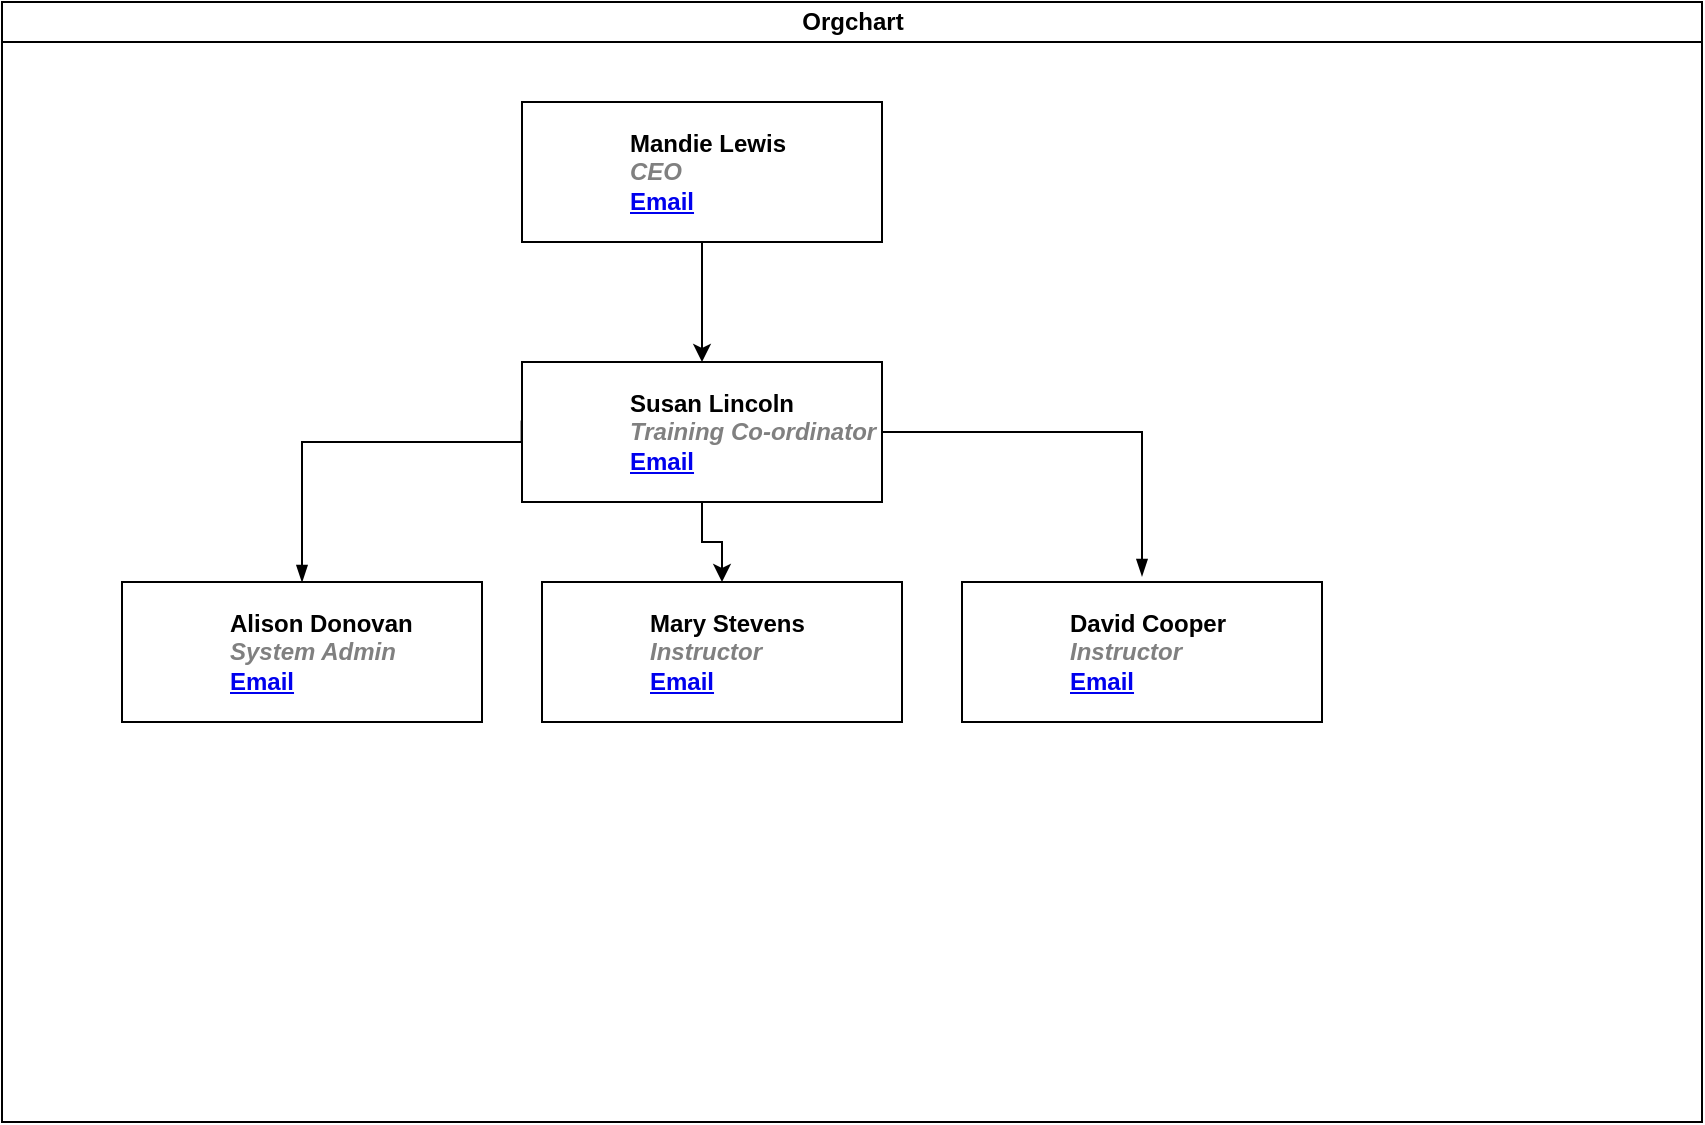 <mxfile version="14.7.10" type="github">
  <diagram id="prtHgNgQTEPvFCAcTncT" name="Page-1">
    <mxGraphModel dx="1041" dy="695" grid="1" gridSize="10" guides="1" tooltips="1" connect="1" arrows="1" fold="1" page="1" pageScale="1" pageWidth="827" pageHeight="1169" math="0" shadow="0">
      <root>
        <mxCell id="0" />
        <mxCell id="1" parent="0" />
        <mxCell id="dNxyNK7c78bLwvsdeMH5-11" value="Orgchart" style="swimlane;html=1;startSize=20;horizontal=1;containerType=tree;glass=0;" parent="1" vertex="1">
          <mxGeometry x="40" y="80" width="850" height="560" as="geometry" />
        </mxCell>
        <UserObject label="%name%&lt;br&gt;&lt;i style=&quot;color: gray&quot;&gt;%position%&lt;/i&gt;&lt;br&gt;&lt;a href=&quot;mailto:%email%&quot;&gt;Email&lt;/a&gt;" name="Mandie Lewis" position="CEO" location="Office 1" email="me@example.com" link="https://www.draw.io" placeholders="1" id="dNxyNK7c78bLwvsdeMH5-12">
          <mxCell style="label;image=https://cdn3.iconfinder.com/data/icons/user-avatars-1/512/users-3-128.png;whiteSpace=wrap;html=1;rounded=0;glass=0;treeMoving=1;treeFolding=1;" parent="dNxyNK7c78bLwvsdeMH5-11" vertex="1">
            <mxGeometry x="260" y="50" width="180" height="70" as="geometry" />
          </mxCell>
        </UserObject>
        <mxCell id="dNxyNK7c78bLwvsdeMH5-17" value="" style="endArrow=blockThin;endFill=1;fontSize=11;edgeStyle=elbowEdgeStyle;elbow=vertical;rounded=0;exitX=1;exitY=0.5;exitDx=0;exitDy=0;" parent="dNxyNK7c78bLwvsdeMH5-11" source="3I7rinJnpACK954VdRAD-12" edge="1">
          <mxGeometry relative="1" as="geometry">
            <mxPoint x="570" y="287" as="targetPoint" />
            <Array as="points">
              <mxPoint x="510" y="215" />
            </Array>
          </mxGeometry>
        </mxCell>
        <mxCell id="3I7rinJnpACK954VdRAD-9" value="" style="edgeStyle=orthogonalEdgeStyle;rounded=0;orthogonalLoop=1;jettySize=auto;html=1;" edge="1" source="dNxyNK7c78bLwvsdeMH5-12" target="3I7rinJnpACK954VdRAD-12" parent="dNxyNK7c78bLwvsdeMH5-11">
          <mxGeometry relative="1" as="geometry" />
        </mxCell>
        <UserObject label="%name%&lt;br&gt;&lt;i style=&quot;color: gray&quot;&gt;%position%&lt;/i&gt;&lt;br&gt;&lt;a href=&quot;mailto:%email%&quot;&gt;Email&lt;/a&gt;" name="Mary Stevens" position="Instructor" location="Office 1" email="me@example.com" link="https://www.draw.io" placeholders="1" id="3I7rinJnpACK954VdRAD-10">
          <mxCell style="label;image=https://cdn3.iconfinder.com/data/icons/user-avatars-1/512/users-3-128.png;whiteSpace=wrap;html=1;rounded=0;glass=0;treeMoving=1;treeFolding=1;" vertex="1" parent="dNxyNK7c78bLwvsdeMH5-11">
            <mxGeometry x="270" y="290" width="180" height="70" as="geometry" />
          </mxCell>
        </UserObject>
        <mxCell id="3I7rinJnpACK954VdRAD-11" value="" style="edgeStyle=orthogonalEdgeStyle;rounded=0;orthogonalLoop=1;jettySize=auto;html=1;" edge="1" target="3I7rinJnpACK954VdRAD-10" source="3I7rinJnpACK954VdRAD-12" parent="dNxyNK7c78bLwvsdeMH5-11">
          <mxGeometry relative="1" as="geometry">
            <mxPoint x="390" y="200" as="sourcePoint" />
          </mxGeometry>
        </mxCell>
        <UserObject label="%name%&lt;br&gt;&lt;i style=&quot;color: gray&quot;&gt;%position%&lt;/i&gt;&lt;br&gt;&lt;a href=&quot;mailto:%email%&quot;&gt;Email&lt;/a&gt;" name="Susan Lincoln" position="Training Co-ordinator" location="Office 1" email="me@example.com" link="https://www.draw.io" placeholders="1" id="3I7rinJnpACK954VdRAD-12">
          <mxCell style="label;image=https://cdn3.iconfinder.com/data/icons/user-avatars-1/512/users-3-128.png;whiteSpace=wrap;html=1;rounded=0;glass=0;treeMoving=1;treeFolding=1;" vertex="1" parent="dNxyNK7c78bLwvsdeMH5-11">
            <mxGeometry x="260" y="180" width="180" height="70" as="geometry" />
          </mxCell>
        </UserObject>
        <UserObject label="Alison Donovan&lt;br&gt;&lt;i style=&quot;color: gray&quot;&gt;System Admin&lt;/i&gt;&lt;br&gt;&lt;a href=&quot;mailto:me@example.com&quot;&gt;Email&lt;/a&gt;" name="Peter Smith" position="Instructor" location="" email="" placeholders="1" link="" id="3I7rinJnpACK954VdRAD-15">
          <mxCell style="label;image=https://cdn3.iconfinder.com/data/icons/user-avatars-1/512/users-2-128.png;whiteSpace=wrap;html=1;rounded=0;glass=0;" vertex="1" parent="dNxyNK7c78bLwvsdeMH5-11">
            <mxGeometry x="60" y="290" width="180" height="70" as="geometry" />
          </mxCell>
        </UserObject>
        <UserObject label="%name%&lt;br&gt;&lt;i style=&quot;color: gray&quot;&gt;%position%&lt;/i&gt;&lt;br&gt;&lt;a href=&quot;mailto:%email%&quot;&gt;Email&lt;/a&gt;" name="David Cooper" position="Instructor" location="Office 3" email="me@example.com" placeholders="1" link="https://www.draw.io" id="3I7rinJnpACK954VdRAD-18">
          <mxCell style="label;image=https://cdn3.iconfinder.com/data/icons/user-avatars-1/512/users-2-128.png;whiteSpace=wrap;html=1;rounded=0;glass=0;" vertex="1" parent="dNxyNK7c78bLwvsdeMH5-11">
            <mxGeometry x="480" y="290" width="180" height="70" as="geometry" />
          </mxCell>
        </UserObject>
        <mxCell id="3I7rinJnpACK954VdRAD-34" value="" style="endArrow=blockThin;endFill=1;fontSize=11;edgeStyle=elbowEdgeStyle;elbow=vertical;rounded=0;exitX=-0.001;exitY=0.417;exitDx=0;exitDy=0;exitPerimeter=0;" edge="1" parent="dNxyNK7c78bLwvsdeMH5-11" source="3I7rinJnpACK954VdRAD-12">
          <mxGeometry relative="1" as="geometry">
            <mxPoint x="20" y="220" as="sourcePoint" />
            <mxPoint x="150" y="290" as="targetPoint" />
            <Array as="points">
              <mxPoint x="90" y="220" />
            </Array>
          </mxGeometry>
        </mxCell>
      </root>
    </mxGraphModel>
  </diagram>
</mxfile>
